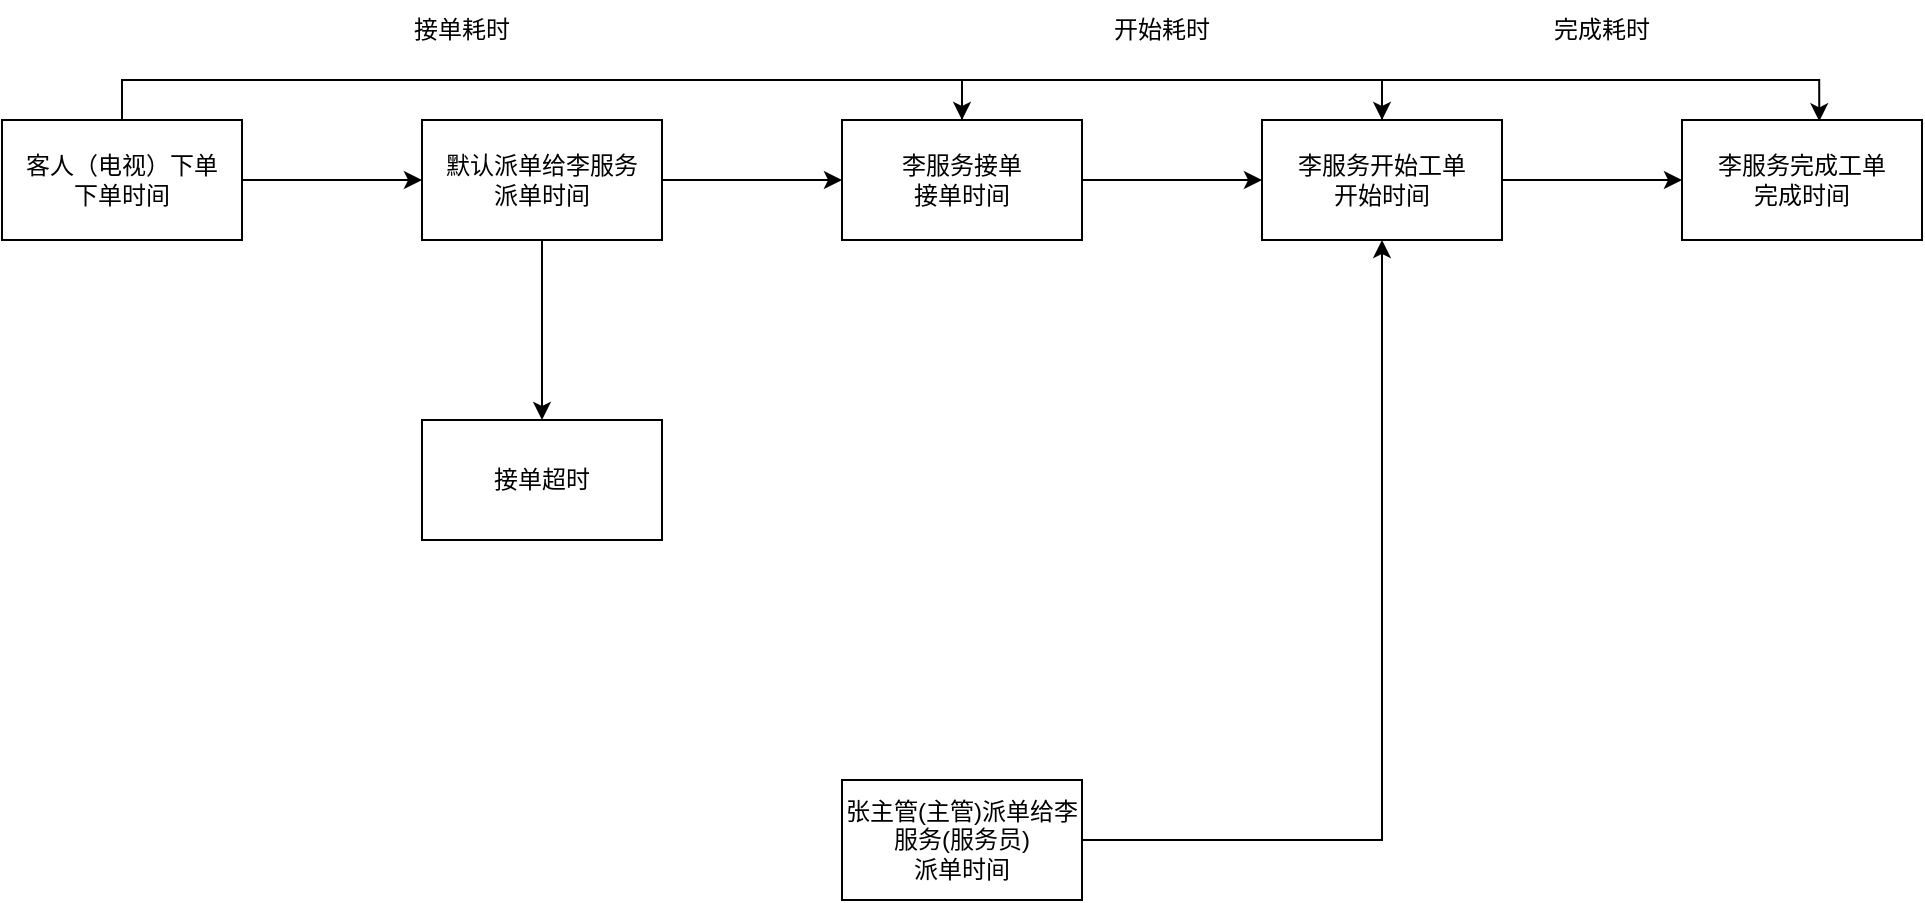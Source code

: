 <mxfile version="24.7.7">
  <diagram name="第 1 页" id="88uFfuZkTPJbKX7Ub5X4">
    <mxGraphModel dx="794" dy="454" grid="1" gridSize="10" guides="1" tooltips="1" connect="1" arrows="1" fold="1" page="1" pageScale="1" pageWidth="827" pageHeight="1169" math="0" shadow="0">
      <root>
        <mxCell id="0" />
        <mxCell id="1" parent="0" />
        <mxCell id="CnCfioJ91DQJozxlzagj-3" style="edgeStyle=orthogonalEdgeStyle;rounded=0;orthogonalLoop=1;jettySize=auto;html=1;exitX=1;exitY=0.5;exitDx=0;exitDy=0;entryX=0;entryY=0.5;entryDx=0;entryDy=0;" edge="1" parent="1" source="CnCfioJ91DQJozxlzagj-1" target="CnCfioJ91DQJozxlzagj-2">
          <mxGeometry relative="1" as="geometry" />
        </mxCell>
        <mxCell id="CnCfioJ91DQJozxlzagj-14" style="edgeStyle=orthogonalEdgeStyle;rounded=0;orthogonalLoop=1;jettySize=auto;html=1;exitX=0.5;exitY=0;exitDx=0;exitDy=0;entryX=0.5;entryY=0;entryDx=0;entryDy=0;" edge="1" parent="1" source="CnCfioJ91DQJozxlzagj-1" target="CnCfioJ91DQJozxlzagj-4">
          <mxGeometry relative="1" as="geometry" />
        </mxCell>
        <mxCell id="CnCfioJ91DQJozxlzagj-1" value="客人（电视）下单&lt;div&gt;下单时间&lt;/div&gt;" style="rounded=0;whiteSpace=wrap;html=1;" vertex="1" parent="1">
          <mxGeometry x="70" y="240" width="120" height="60" as="geometry" />
        </mxCell>
        <mxCell id="CnCfioJ91DQJozxlzagj-5" style="edgeStyle=orthogonalEdgeStyle;rounded=0;orthogonalLoop=1;jettySize=auto;html=1;exitX=1;exitY=0.5;exitDx=0;exitDy=0;" edge="1" parent="1" source="CnCfioJ91DQJozxlzagj-2" target="CnCfioJ91DQJozxlzagj-4">
          <mxGeometry relative="1" as="geometry" />
        </mxCell>
        <mxCell id="CnCfioJ91DQJozxlzagj-20" style="edgeStyle=orthogonalEdgeStyle;rounded=0;orthogonalLoop=1;jettySize=auto;html=1;exitX=0.5;exitY=1;exitDx=0;exitDy=0;entryX=0.5;entryY=0;entryDx=0;entryDy=0;" edge="1" parent="1" source="CnCfioJ91DQJozxlzagj-2" target="CnCfioJ91DQJozxlzagj-19">
          <mxGeometry relative="1" as="geometry" />
        </mxCell>
        <mxCell id="CnCfioJ91DQJozxlzagj-2" value="默认派单给李服务&lt;div&gt;派单时间&lt;/div&gt;" style="rounded=0;whiteSpace=wrap;html=1;" vertex="1" parent="1">
          <mxGeometry x="280" y="240" width="120" height="60" as="geometry" />
        </mxCell>
        <mxCell id="CnCfioJ91DQJozxlzagj-12" style="edgeStyle=orthogonalEdgeStyle;rounded=0;orthogonalLoop=1;jettySize=auto;html=1;exitX=0.5;exitY=0;exitDx=0;exitDy=0;entryX=0.5;entryY=0;entryDx=0;entryDy=0;" edge="1" parent="1" source="CnCfioJ91DQJozxlzagj-4" target="CnCfioJ91DQJozxlzagj-6">
          <mxGeometry relative="1" as="geometry" />
        </mxCell>
        <mxCell id="CnCfioJ91DQJozxlzagj-22" style="edgeStyle=orthogonalEdgeStyle;rounded=0;orthogonalLoop=1;jettySize=auto;html=1;exitX=1;exitY=0.5;exitDx=0;exitDy=0;entryX=0;entryY=0.5;entryDx=0;entryDy=0;" edge="1" parent="1" source="CnCfioJ91DQJozxlzagj-4" target="CnCfioJ91DQJozxlzagj-6">
          <mxGeometry relative="1" as="geometry" />
        </mxCell>
        <mxCell id="CnCfioJ91DQJozxlzagj-4" value="李服务接单&lt;div&gt;接单时间&lt;/div&gt;" style="rounded=0;whiteSpace=wrap;html=1;" vertex="1" parent="1">
          <mxGeometry x="490" y="240" width="120" height="60" as="geometry" />
        </mxCell>
        <mxCell id="CnCfioJ91DQJozxlzagj-23" style="edgeStyle=orthogonalEdgeStyle;rounded=0;orthogonalLoop=1;jettySize=auto;html=1;exitX=1;exitY=0.5;exitDx=0;exitDy=0;entryX=0;entryY=0.5;entryDx=0;entryDy=0;" edge="1" parent="1" source="CnCfioJ91DQJozxlzagj-6" target="CnCfioJ91DQJozxlzagj-7">
          <mxGeometry relative="1" as="geometry" />
        </mxCell>
        <mxCell id="CnCfioJ91DQJozxlzagj-6" value="&lt;div&gt;李服务开始工单&lt;/div&gt;&lt;div&gt;开始时间&lt;/div&gt;" style="rounded=0;whiteSpace=wrap;html=1;" vertex="1" parent="1">
          <mxGeometry x="700" y="240" width="120" height="60" as="geometry" />
        </mxCell>
        <mxCell id="CnCfioJ91DQJozxlzagj-7" value="&lt;div&gt;李服务完成工单&lt;/div&gt;&lt;div&gt;完成时间&lt;/div&gt;" style="rounded=0;whiteSpace=wrap;html=1;" vertex="1" parent="1">
          <mxGeometry x="910" y="240" width="120" height="60" as="geometry" />
        </mxCell>
        <mxCell id="CnCfioJ91DQJozxlzagj-8" style="edgeStyle=orthogonalEdgeStyle;rounded=0;orthogonalLoop=1;jettySize=auto;html=1;exitX=0.5;exitY=0;exitDx=0;exitDy=0;entryX=0.572;entryY=0.011;entryDx=0;entryDy=0;entryPerimeter=0;" edge="1" parent="1" source="CnCfioJ91DQJozxlzagj-6" target="CnCfioJ91DQJozxlzagj-7">
          <mxGeometry relative="1" as="geometry" />
        </mxCell>
        <mxCell id="CnCfioJ91DQJozxlzagj-10" value="完成耗时" style="text;html=1;align=center;verticalAlign=middle;whiteSpace=wrap;rounded=0;" vertex="1" parent="1">
          <mxGeometry x="840" y="180" width="60" height="30" as="geometry" />
        </mxCell>
        <mxCell id="CnCfioJ91DQJozxlzagj-13" value="开始耗时" style="text;html=1;align=center;verticalAlign=middle;whiteSpace=wrap;rounded=0;" vertex="1" parent="1">
          <mxGeometry x="620" y="180" width="60" height="30" as="geometry" />
        </mxCell>
        <mxCell id="CnCfioJ91DQJozxlzagj-15" value="接单耗时" style="text;html=1;align=center;verticalAlign=middle;whiteSpace=wrap;rounded=0;" vertex="1" parent="1">
          <mxGeometry x="270" y="180" width="60" height="30" as="geometry" />
        </mxCell>
        <mxCell id="CnCfioJ91DQJozxlzagj-21" style="edgeStyle=orthogonalEdgeStyle;rounded=0;orthogonalLoop=1;jettySize=auto;html=1;exitX=1;exitY=0.5;exitDx=0;exitDy=0;entryX=0.5;entryY=1;entryDx=0;entryDy=0;" edge="1" parent="1" source="CnCfioJ91DQJozxlzagj-17" target="CnCfioJ91DQJozxlzagj-6">
          <mxGeometry relative="1" as="geometry" />
        </mxCell>
        <mxCell id="CnCfioJ91DQJozxlzagj-17" value="张主管(主管)派单给李服务(服务员)&lt;div&gt;派单时间&lt;/div&gt;" style="rounded=0;whiteSpace=wrap;html=1;" vertex="1" parent="1">
          <mxGeometry x="490" y="570" width="120" height="60" as="geometry" />
        </mxCell>
        <mxCell id="CnCfioJ91DQJozxlzagj-19" value="接单超时" style="rounded=0;whiteSpace=wrap;html=1;" vertex="1" parent="1">
          <mxGeometry x="280" y="390" width="120" height="60" as="geometry" />
        </mxCell>
      </root>
    </mxGraphModel>
  </diagram>
</mxfile>
